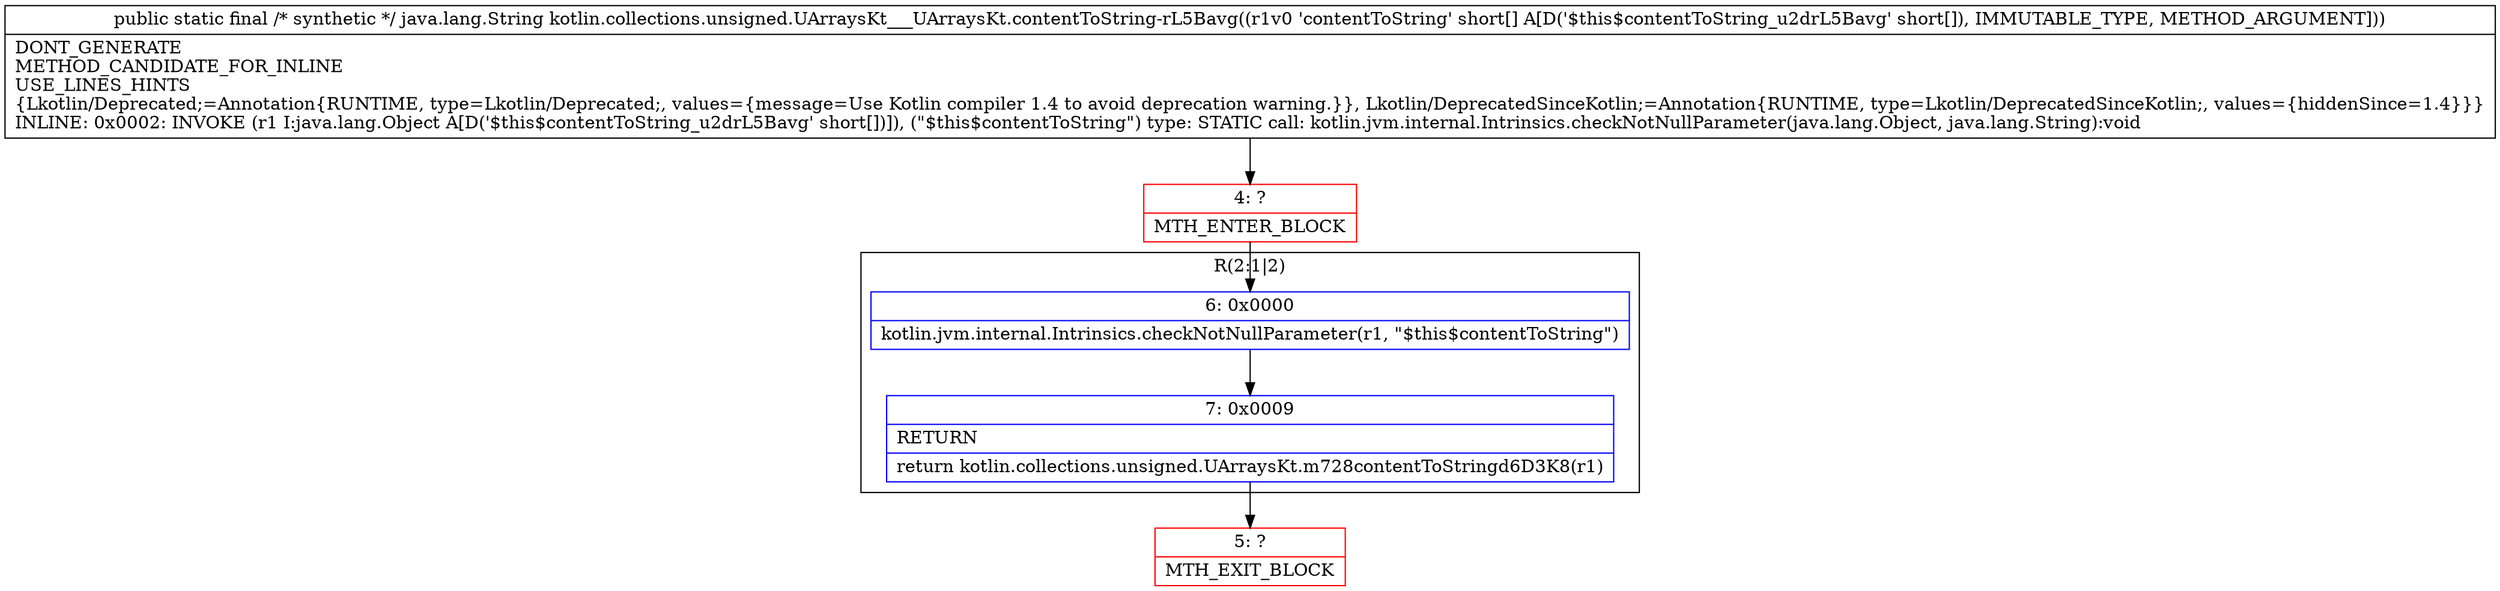 digraph "CFG forkotlin.collections.unsigned.UArraysKt___UArraysKt.contentToString\-rL5Bavg([S)Ljava\/lang\/String;" {
subgraph cluster_Region_233680774 {
label = "R(2:1|2)";
node [shape=record,color=blue];
Node_6 [shape=record,label="{6\:\ 0x0000|kotlin.jvm.internal.Intrinsics.checkNotNullParameter(r1, \"$this$contentToString\")\l}"];
Node_7 [shape=record,label="{7\:\ 0x0009|RETURN\l|return kotlin.collections.unsigned.UArraysKt.m728contentToStringd6D3K8(r1)\l}"];
}
Node_4 [shape=record,color=red,label="{4\:\ ?|MTH_ENTER_BLOCK\l}"];
Node_5 [shape=record,color=red,label="{5\:\ ?|MTH_EXIT_BLOCK\l}"];
MethodNode[shape=record,label="{public static final \/* synthetic *\/ java.lang.String kotlin.collections.unsigned.UArraysKt___UArraysKt.contentToString\-rL5Bavg((r1v0 'contentToString' short[] A[D('$this$contentToString_u2drL5Bavg' short[]), IMMUTABLE_TYPE, METHOD_ARGUMENT]))  | DONT_GENERATE\lMETHOD_CANDIDATE_FOR_INLINE\lUSE_LINES_HINTS\l\{Lkotlin\/Deprecated;=Annotation\{RUNTIME, type=Lkotlin\/Deprecated;, values=\{message=Use Kotlin compiler 1.4 to avoid deprecation warning.\}\}, Lkotlin\/DeprecatedSinceKotlin;=Annotation\{RUNTIME, type=Lkotlin\/DeprecatedSinceKotlin;, values=\{hiddenSince=1.4\}\}\}\lINLINE: 0x0002: INVOKE  (r1 I:java.lang.Object A[D('$this$contentToString_u2drL5Bavg' short[])]), (\"$this$contentToString\") type: STATIC call: kotlin.jvm.internal.Intrinsics.checkNotNullParameter(java.lang.Object, java.lang.String):void\l}"];
MethodNode -> Node_4;Node_6 -> Node_7;
Node_7 -> Node_5;
Node_4 -> Node_6;
}

